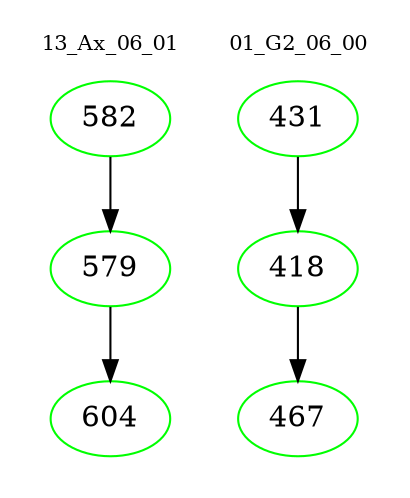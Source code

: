 digraph{
subgraph cluster_0 {
color = white
label = "13_Ax_06_01";
fontsize=10;
T0_582 [label="582", color="green"]
T0_582 -> T0_579 [color="black"]
T0_579 [label="579", color="green"]
T0_579 -> T0_604 [color="black"]
T0_604 [label="604", color="green"]
}
subgraph cluster_1 {
color = white
label = "01_G2_06_00";
fontsize=10;
T1_431 [label="431", color="green"]
T1_431 -> T1_418 [color="black"]
T1_418 [label="418", color="green"]
T1_418 -> T1_467 [color="black"]
T1_467 [label="467", color="green"]
}
}
